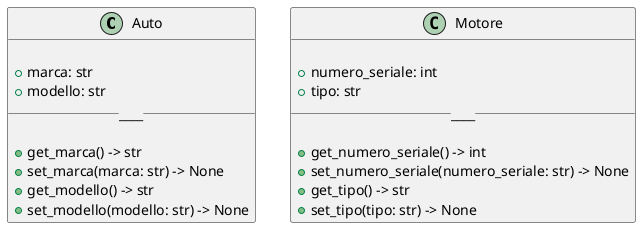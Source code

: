 @startuml es12

class Auto{

    + marca: str
    + modello: str
________

    + get_marca() -> str
    + set_marca(marca: str) -> None
    + get_modello() -> str
    + set_modello(modello: str) -> None
}

class Motore{

    + numero_seriale: int
    + tipo: str
________

    + get_numero_seriale() -> int
    + set_numero_seriale(numero_seriale: str) -> None
    + get_tipo() -> str
    + set_tipo(tipo: str) -> None
}